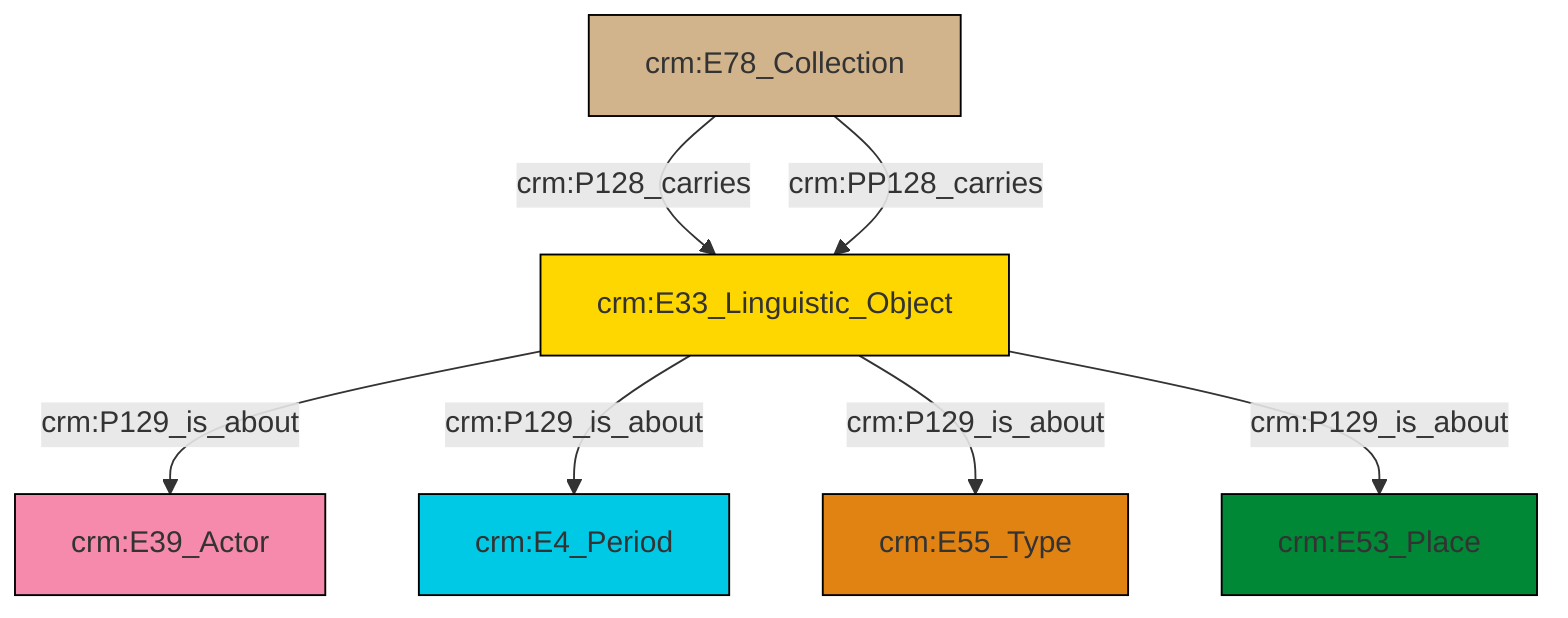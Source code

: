 graph TD
classDef Literal fill:#f2f2f2,stroke:#000000;
classDef CRM_Entity fill:#FFFFFF,stroke:#000000;
classDef Temporal_Entity fill:#00C9E6, stroke:#000000;
classDef Type fill:#E18312, stroke:#000000;
classDef Time-Span fill:#2C9C91, stroke:#000000;
classDef Appellation fill:#FFEB7F, stroke:#000000;
classDef Place fill:#008836, stroke:#000000;
classDef Persistent_Item fill:#B266B2, stroke:#000000;
classDef Conceptual_Object fill:#FFD700, stroke:#000000;
classDef Physical_Thing fill:#D2B48C, stroke:#000000;
classDef Actor fill:#f58aad, stroke:#000000;
classDef PC_Classes fill:#4ce600, stroke:#000000;
classDef Multi fill:#cccccc,stroke:#000000;

0["crm:E33_Linguistic_Object"]:::Conceptual_Object -->|crm:P129_is_about| 2["crm:E39_Actor"]:::Actor
0["crm:E33_Linguistic_Object"]:::Conceptual_Object -->|crm:P129_is_about| 3["crm:E4_Period"]:::Temporal_Entity
4["crm:E78_Collection"]:::Physical_Thing -->|crm:P128_carries| 0["crm:E33_Linguistic_Object"]:::Conceptual_Object
0["crm:E33_Linguistic_Object"]:::Conceptual_Object -->|crm:P129_is_about| 7["crm:E55_Type"]:::Type
0["crm:E33_Linguistic_Object"]:::Conceptual_Object -->|crm:P129_is_about| 8["crm:E53_Place"]:::Place
4["crm:E78_Collection"]:::Physical_Thing -->|crm:PP128_carries| 0["crm:E33_Linguistic_Object"]:::Conceptual_Object